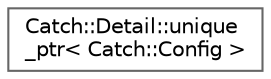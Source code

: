 digraph "Graphical Class Hierarchy"
{
 // LATEX_PDF_SIZE
  bgcolor="transparent";
  edge [fontname=Helvetica,fontsize=10,labelfontname=Helvetica,labelfontsize=10];
  node [fontname=Helvetica,fontsize=10,shape=box,height=0.2,width=0.4];
  rankdir="LR";
  Node0 [id="Node000000",label="Catch::Detail::unique\l_ptr\< Catch::Config \>",height=0.2,width=0.4,color="grey40", fillcolor="white", style="filled",URL="$classCatch_1_1Detail_1_1unique__ptr.html",tooltip=" "];
}

